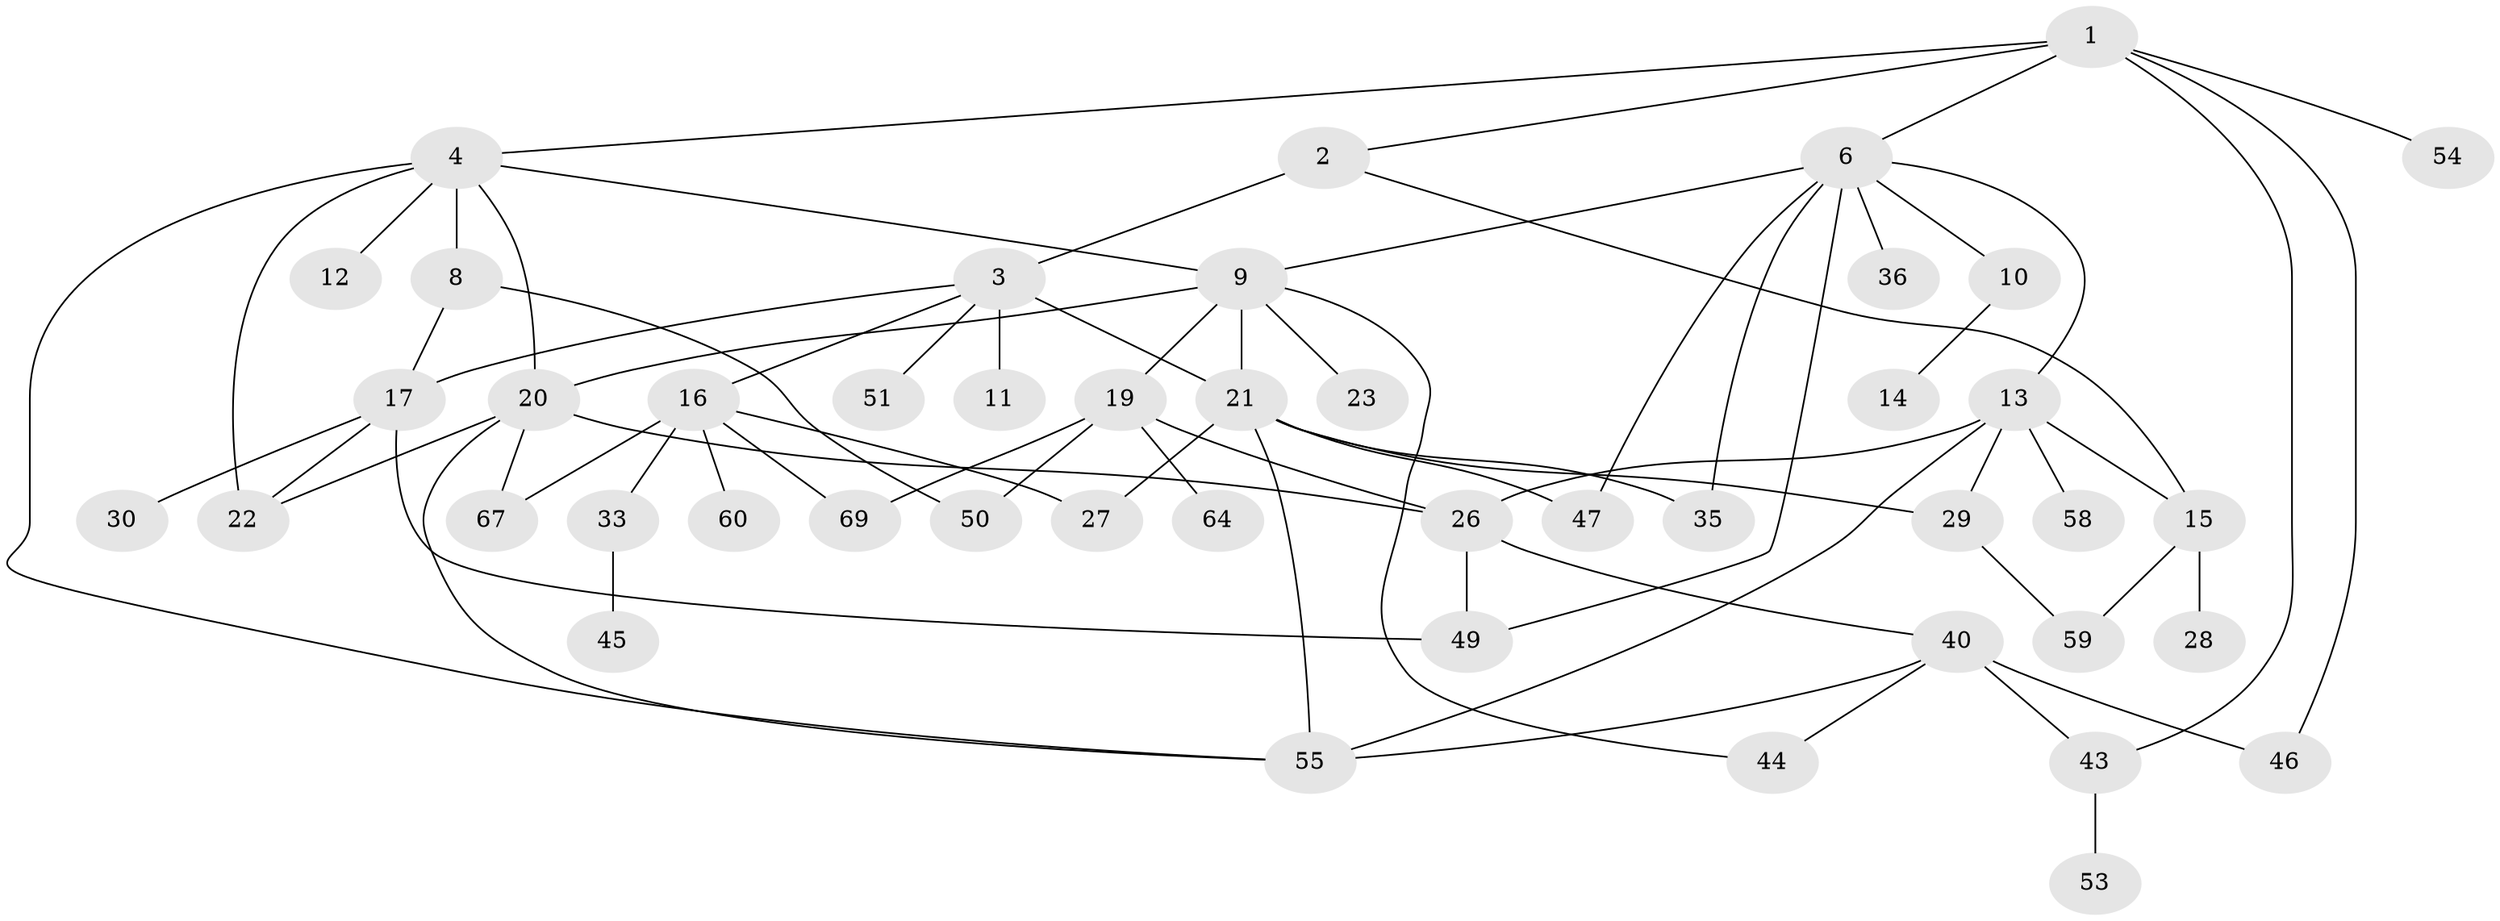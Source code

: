 // original degree distribution, {6: 0.05714285714285714, 4: 0.12857142857142856, 3: 0.21428571428571427, 7: 0.014285714285714285, 2: 0.2714285714285714, 1: 0.24285714285714285, 5: 0.07142857142857142}
// Generated by graph-tools (version 1.1) at 2025/41/03/06/25 10:41:25]
// undirected, 46 vertices, 71 edges
graph export_dot {
graph [start="1"]
  node [color=gray90,style=filled];
  1 [super="+62"];
  2 [super="+42"];
  3 [super="+5"];
  4 [super="+18"];
  6 [super="+7"];
  8 [super="+61"];
  9 [super="+70"];
  10;
  11;
  12 [super="+38"];
  13 [super="+41"];
  14;
  15 [super="+68"];
  16 [super="+24"];
  17 [super="+34"];
  19 [super="+32"];
  20 [super="+25"];
  21 [super="+31"];
  22 [super="+65"];
  23;
  26 [super="+39"];
  27 [super="+37"];
  28;
  29 [super="+48"];
  30;
  33;
  35;
  36;
  40 [super="+63"];
  43 [super="+52"];
  44;
  45;
  46 [super="+57"];
  47;
  49;
  50 [super="+66"];
  51;
  53;
  54;
  55 [super="+56"];
  58;
  59;
  60;
  64;
  67;
  69;
  1 -- 2;
  1 -- 4;
  1 -- 6;
  1 -- 43;
  1 -- 54;
  1 -- 46;
  2 -- 3 [weight=2];
  2 -- 15;
  3 -- 51;
  3 -- 16;
  3 -- 17;
  3 -- 21;
  3 -- 11;
  4 -- 8;
  4 -- 12;
  4 -- 22;
  4 -- 9;
  4 -- 20;
  4 -- 55;
  6 -- 9;
  6 -- 10;
  6 -- 35;
  6 -- 49;
  6 -- 47;
  6 -- 36;
  6 -- 13;
  8 -- 50;
  8 -- 17;
  9 -- 19;
  9 -- 23;
  9 -- 44;
  9 -- 20;
  9 -- 21;
  10 -- 14;
  13 -- 26;
  13 -- 55;
  13 -- 29;
  13 -- 58;
  13 -- 15;
  15 -- 28;
  15 -- 59;
  16 -- 60;
  16 -- 67;
  16 -- 69;
  16 -- 33;
  16 -- 27;
  17 -- 30;
  17 -- 22;
  17 -- 49;
  19 -- 50;
  19 -- 69;
  19 -- 64;
  19 -- 26;
  20 -- 22;
  20 -- 67;
  20 -- 26;
  20 -- 55;
  21 -- 27;
  21 -- 29;
  21 -- 35;
  21 -- 55;
  21 -- 47;
  26 -- 40;
  26 -- 49;
  29 -- 59;
  33 -- 45;
  40 -- 44;
  40 -- 46;
  40 -- 55;
  40 -- 43;
  43 -- 53;
}
